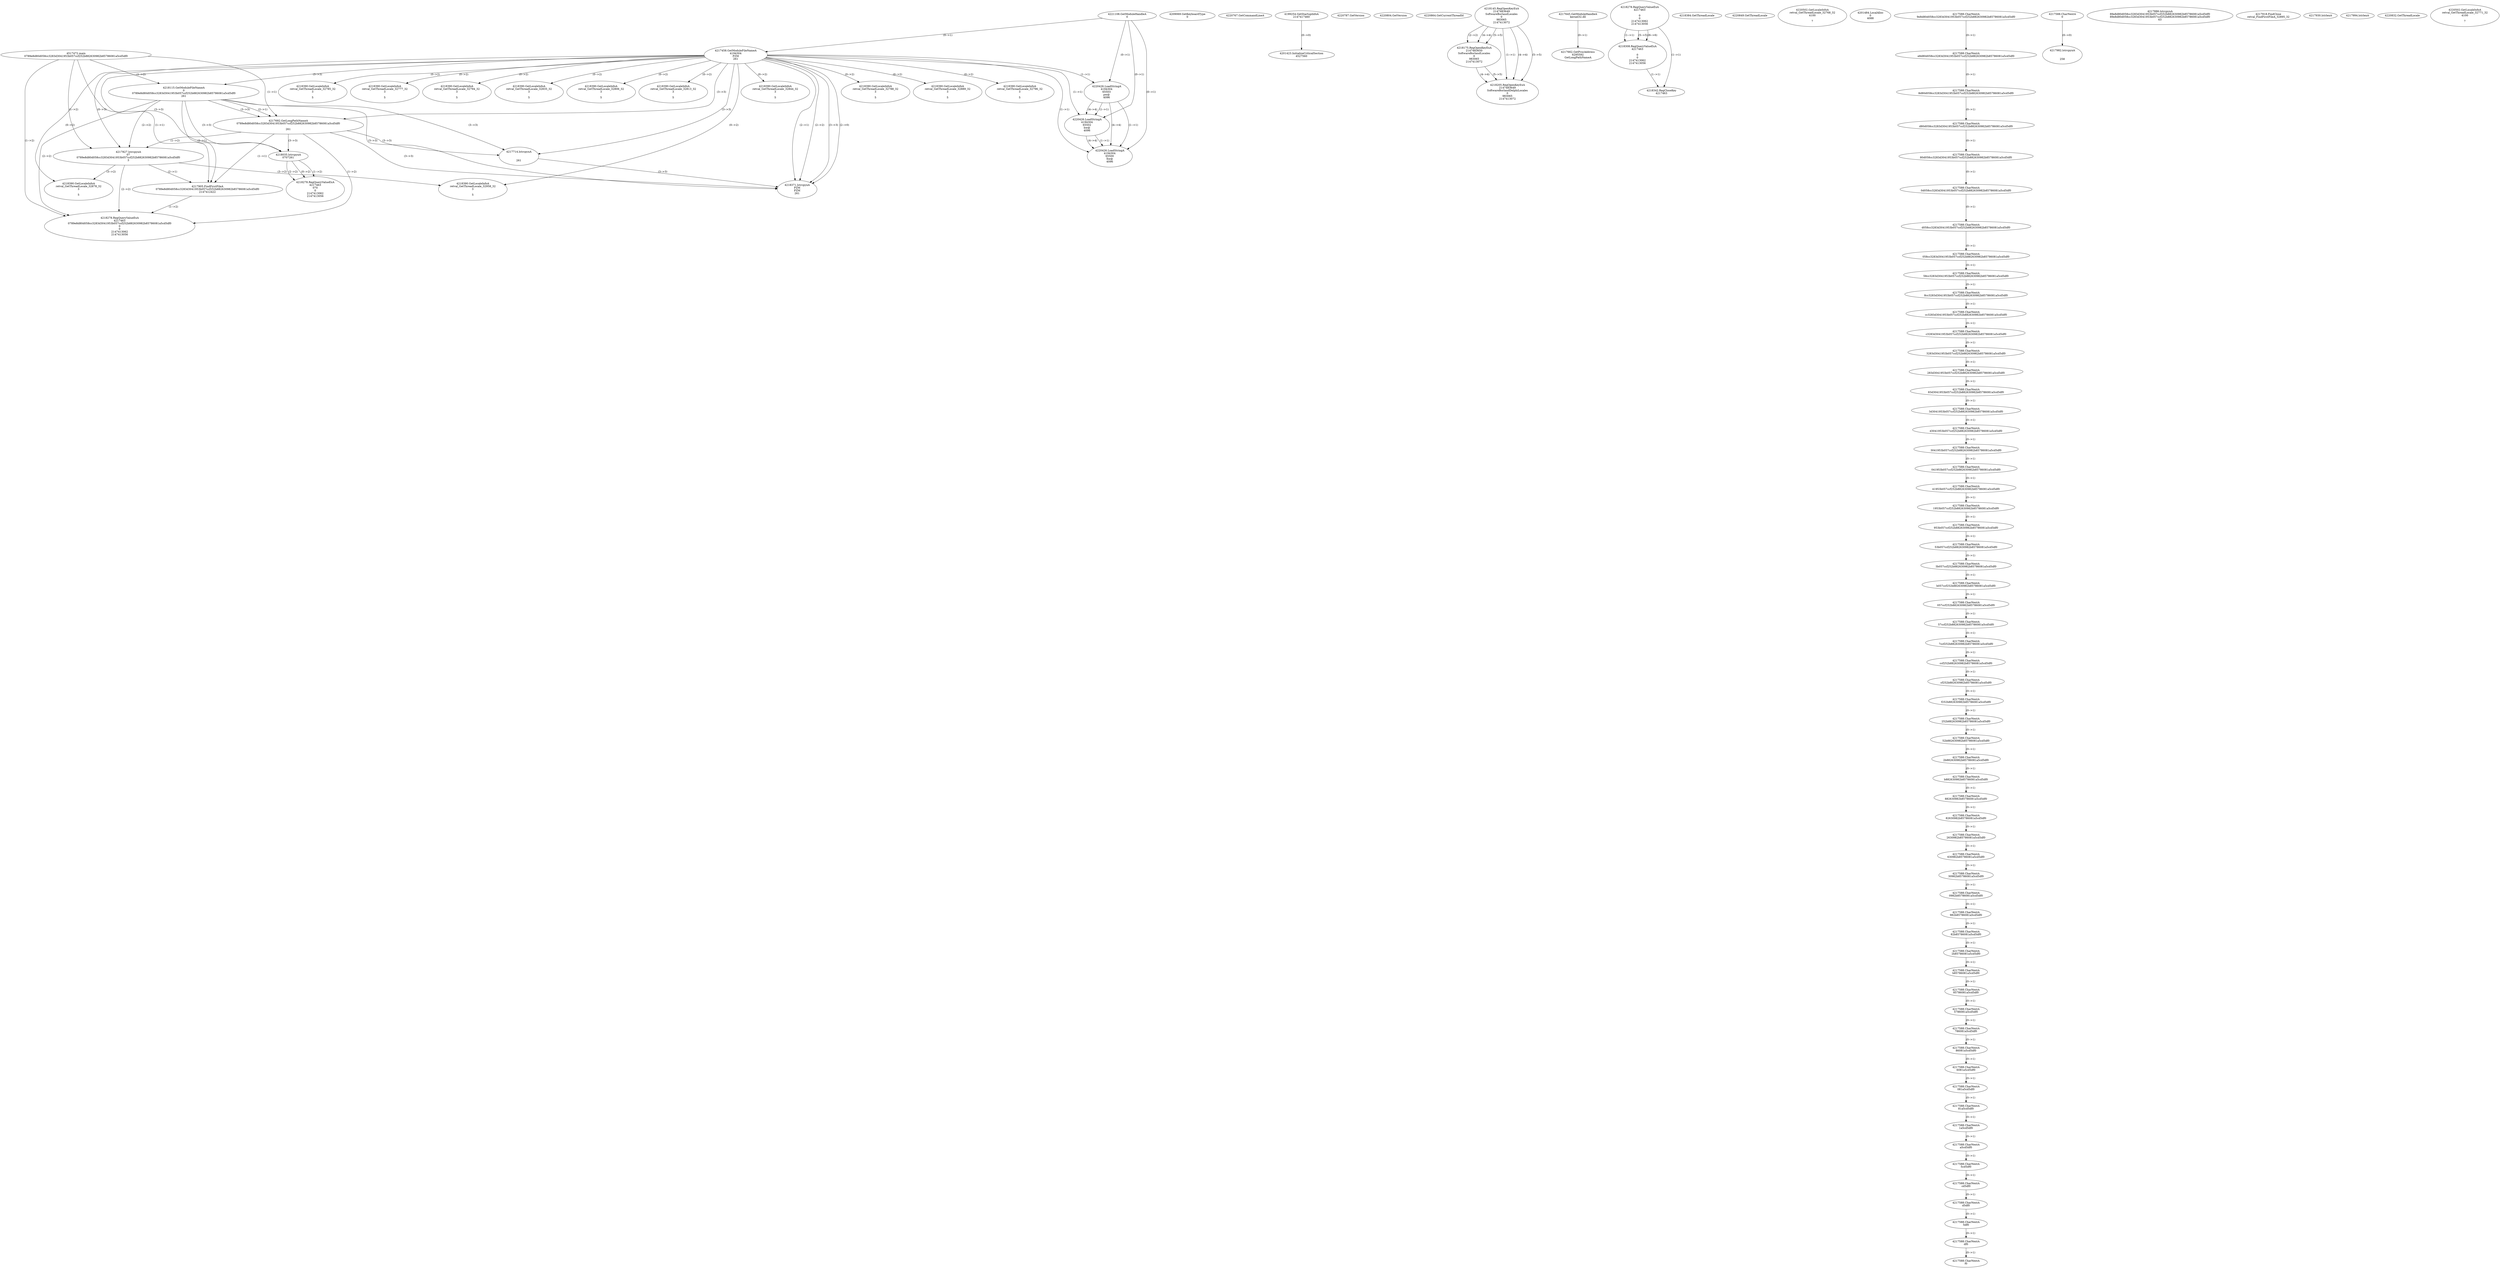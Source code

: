 // Global SCDG with merge call
digraph {
	0 [label="4517472.main
0789e8d80d058cc3283d3041953b057ccf252b882630982b85786081a5cd5df0"]
	1 [label="4221108.GetModuleHandleA
0"]
	2 [label="4209069.GetKeyboardType
0"]
	3 [label="4220767.GetCommandLineA
"]
	4 [label="4199254.GetStartupInfoA
2147417460"]
	5 [label="4220787.GetVersion
"]
	6 [label="4220804.GetVersion
"]
	7 [label="4220864.GetCurrentThreadId
"]
	8 [label="4217458.GetModuleFileNameA
4194304
PZM
261"]
	1 -> 8 [label="(0-->1)"]
	9 [label="4218115.GetModuleFileNameA
0
0789e8d80d058cc3283d3041953b057ccf252b882630982b85786081a5cd5df0
261"]
	0 -> 9 [label="(1-->2)"]
	8 -> 9 [label="(3-->3)"]
	10 [label="4218145.RegOpenKeyExA
2147483649
Software\Borland\Locales
0
983065
2147413072"]
	11 [label="4218175.RegOpenKeyExA
2147483650
Software\Borland\Locales
0
983065
2147413072"]
	10 -> 11 [label="(2-->2)"]
	10 -> 11 [label="(4-->4)"]
	10 -> 11 [label="(5-->5)"]
	12 [label="4217645.GetModuleHandleA
kernel32.dll"]
	13 [label="4217662.GetProcAddress
6295592
GetLongPathNameA"]
	12 -> 13 [label="(0-->1)"]
	14 [label="4217692.GetLongPathNameA
0789e8d80d058cc3283d3041953b057ccf252b882630982b85786081a5cd5df0

261"]
	0 -> 14 [label="(1-->1)"]
	9 -> 14 [label="(2-->1)"]
	8 -> 14 [label="(3-->3)"]
	9 -> 14 [label="(3-->3)"]
	15 [label="4217714.lstrcpynA


261"]
	8 -> 15 [label="(3-->3)"]
	9 -> 15 [label="(3-->3)"]
	14 -> 15 [label="(3-->3)"]
	16 [label="4218278.RegQueryValueExA
4217463

0
0
2147413062
2147413056"]
	17 [label="4218308.RegQueryValueExA
4217463

0
0
2147413062
2147413056"]
	16 -> 17 [label="(1-->1)"]
	16 -> 17 [label="(5-->5)"]
	16 -> 17 [label="(6-->6)"]
	18 [label="4218342.RegCloseKey
4217463"]
	16 -> 18 [label="(1-->1)"]
	17 -> 18 [label="(1-->1)"]
	19 [label="4218371.lstrcpynA
PZM
PZM
261"]
	8 -> 19 [label="(2-->1)"]
	8 -> 19 [label="(2-->2)"]
	8 -> 19 [label="(3-->3)"]
	9 -> 19 [label="(3-->3)"]
	14 -> 19 [label="(3-->3)"]
	15 -> 19 [label="(3-->3)"]
	8 -> 19 [label="(2-->0)"]
	20 [label="4218384.GetThreadLocale
"]
	21 [label="4218390.GetLocaleInfoA
retval_GetThreadLocale_32844_32
3

5"]
	8 -> 21 [label="(0-->2)"]
	22 [label="4220426.LoadStringA
4194304
65503
pw@
4096"]
	1 -> 22 [label="(0-->1)"]
	8 -> 22 [label="(1-->1)"]
	23 [label="4218390.GetLocaleInfoA
retval_GetThreadLocale_32788_32
3

5"]
	8 -> 23 [label="(0-->2)"]
	24 [label="4220426.LoadStringA
4194304
65502
hw@
4096"]
	1 -> 24 [label="(0-->1)"]
	8 -> 24 [label="(1-->1)"]
	22 -> 24 [label="(1-->1)"]
	22 -> 24 [label="(4-->4)"]
	25 [label="4220849.GetThreadLocale
"]
	26 [label="4220502.GetLocaleInfoA
retval_GetThreadLocale_32768_32
4100

7"]
	27 [label="4218390.GetLocaleInfoA
retval_GetThreadLocale_32889_32
3

5"]
	8 -> 27 [label="(0-->2)"]
	28 [label="4201423.InitializeCriticalSection
4527560"]
	4 -> 28 [label="(0-->0)"]
	29 [label="4201484.LocalAlloc
0
4088"]
	30 [label="4218390.GetLocaleInfoA
retval_GetThreadLocale_32796_32
3

5"]
	8 -> 30 [label="(0-->2)"]
	31 [label="4220426.LoadStringA
4194304
65500
Xw@
4096"]
	1 -> 31 [label="(0-->1)"]
	8 -> 31 [label="(1-->1)"]
	22 -> 31 [label="(1-->1)"]
	24 -> 31 [label="(1-->1)"]
	22 -> 31 [label="(4-->4)"]
	24 -> 31 [label="(4-->4)"]
	32 [label="4217827.lstrcpynA
07
0789e8d80d058cc3283d3041953b057ccf252b882630982b85786081a5cd5df0
3"]
	0 -> 32 [label="(1-->2)"]
	9 -> 32 [label="(2-->2)"]
	14 -> 32 [label="(1-->2)"]
	8 -> 32 [label="(0-->3)"]
	33 [label="4217588.CharNextA
9e8d80d058cc3283d3041953b057ccf252b882630982b85786081a5cd5df0"]
	34 [label="4217588.CharNextA
e8d80d058cc3283d3041953b057ccf252b882630982b85786081a5cd5df0"]
	33 -> 34 [label="(0-->1)"]
	35 [label="4217588.CharNextA
8d80d058cc3283d3041953b057ccf252b882630982b85786081a5cd5df0"]
	34 -> 35 [label="(0-->1)"]
	36 [label="4217588.CharNextA
d80d058cc3283d3041953b057ccf252b882630982b85786081a5cd5df0"]
	35 -> 36 [label="(0-->1)"]
	37 [label="4217588.CharNextA
80d058cc3283d3041953b057ccf252b882630982b85786081a5cd5df0"]
	36 -> 37 [label="(0-->1)"]
	38 [label="4217588.CharNextA
0d058cc3283d3041953b057ccf252b882630982b85786081a5cd5df0"]
	37 -> 38 [label="(0-->1)"]
	39 [label="4217588.CharNextA
d058cc3283d3041953b057ccf252b882630982b85786081a5cd5df0"]
	38 -> 39 [label="(0-->1)"]
	40 [label="4217588.CharNextA
058cc3283d3041953b057ccf252b882630982b85786081a5cd5df0"]
	39 -> 40 [label="(0-->1)"]
	41 [label="4217588.CharNextA
58cc3283d3041953b057ccf252b882630982b85786081a5cd5df0"]
	40 -> 41 [label="(0-->1)"]
	42 [label="4217588.CharNextA
8cc3283d3041953b057ccf252b882630982b85786081a5cd5df0"]
	41 -> 42 [label="(0-->1)"]
	43 [label="4217588.CharNextA
cc3283d3041953b057ccf252b882630982b85786081a5cd5df0"]
	42 -> 43 [label="(0-->1)"]
	44 [label="4217588.CharNextA
c3283d3041953b057ccf252b882630982b85786081a5cd5df0"]
	43 -> 44 [label="(0-->1)"]
	45 [label="4217588.CharNextA
3283d3041953b057ccf252b882630982b85786081a5cd5df0"]
	44 -> 45 [label="(0-->1)"]
	46 [label="4217588.CharNextA
283d3041953b057ccf252b882630982b85786081a5cd5df0"]
	45 -> 46 [label="(0-->1)"]
	47 [label="4217588.CharNextA
83d3041953b057ccf252b882630982b85786081a5cd5df0"]
	46 -> 47 [label="(0-->1)"]
	48 [label="4217588.CharNextA
3d3041953b057ccf252b882630982b85786081a5cd5df0"]
	47 -> 48 [label="(0-->1)"]
	49 [label="4217588.CharNextA
d3041953b057ccf252b882630982b85786081a5cd5df0"]
	48 -> 49 [label="(0-->1)"]
	50 [label="4217588.CharNextA
3041953b057ccf252b882630982b85786081a5cd5df0"]
	49 -> 50 [label="(0-->1)"]
	51 [label="4217588.CharNextA
041953b057ccf252b882630982b85786081a5cd5df0"]
	50 -> 51 [label="(0-->1)"]
	52 [label="4217588.CharNextA
41953b057ccf252b882630982b85786081a5cd5df0"]
	51 -> 52 [label="(0-->1)"]
	53 [label="4217588.CharNextA
1953b057ccf252b882630982b85786081a5cd5df0"]
	52 -> 53 [label="(0-->1)"]
	54 [label="4217588.CharNextA
953b057ccf252b882630982b85786081a5cd5df0"]
	53 -> 54 [label="(0-->1)"]
	55 [label="4217588.CharNextA
53b057ccf252b882630982b85786081a5cd5df0"]
	54 -> 55 [label="(0-->1)"]
	56 [label="4217588.CharNextA
3b057ccf252b882630982b85786081a5cd5df0"]
	55 -> 56 [label="(0-->1)"]
	57 [label="4217588.CharNextA
b057ccf252b882630982b85786081a5cd5df0"]
	56 -> 57 [label="(0-->1)"]
	58 [label="4217588.CharNextA
057ccf252b882630982b85786081a5cd5df0"]
	57 -> 58 [label="(0-->1)"]
	59 [label="4217588.CharNextA
57ccf252b882630982b85786081a5cd5df0"]
	58 -> 59 [label="(0-->1)"]
	60 [label="4217588.CharNextA
7ccf252b882630982b85786081a5cd5df0"]
	59 -> 60 [label="(0-->1)"]
	61 [label="4217588.CharNextA
ccf252b882630982b85786081a5cd5df0"]
	60 -> 61 [label="(0-->1)"]
	62 [label="4217588.CharNextA
cf252b882630982b85786081a5cd5df0"]
	61 -> 62 [label="(0-->1)"]
	63 [label="4217588.CharNextA
f252b882630982b85786081a5cd5df0"]
	62 -> 63 [label="(0-->1)"]
	64 [label="4217588.CharNextA
252b882630982b85786081a5cd5df0"]
	63 -> 64 [label="(0-->1)"]
	65 [label="4217588.CharNextA
52b882630982b85786081a5cd5df0"]
	64 -> 65 [label="(0-->1)"]
	66 [label="4217588.CharNextA
2b882630982b85786081a5cd5df0"]
	65 -> 66 [label="(0-->1)"]
	67 [label="4217588.CharNextA
b882630982b85786081a5cd5df0"]
	66 -> 67 [label="(0-->1)"]
	68 [label="4217588.CharNextA
882630982b85786081a5cd5df0"]
	67 -> 68 [label="(0-->1)"]
	69 [label="4217588.CharNextA
82630982b85786081a5cd5df0"]
	68 -> 69 [label="(0-->1)"]
	70 [label="4217588.CharNextA
2630982b85786081a5cd5df0"]
	69 -> 70 [label="(0-->1)"]
	71 [label="4217588.CharNextA
630982b85786081a5cd5df0"]
	70 -> 71 [label="(0-->1)"]
	72 [label="4217588.CharNextA
30982b85786081a5cd5df0"]
	71 -> 72 [label="(0-->1)"]
	73 [label="4217588.CharNextA
0982b85786081a5cd5df0"]
	72 -> 73 [label="(0-->1)"]
	74 [label="4217588.CharNextA
982b85786081a5cd5df0"]
	73 -> 74 [label="(0-->1)"]
	75 [label="4217588.CharNextA
82b85786081a5cd5df0"]
	74 -> 75 [label="(0-->1)"]
	76 [label="4217588.CharNextA
2b85786081a5cd5df0"]
	75 -> 76 [label="(0-->1)"]
	77 [label="4217588.CharNextA
b85786081a5cd5df0"]
	76 -> 77 [label="(0-->1)"]
	78 [label="4217588.CharNextA
85786081a5cd5df0"]
	77 -> 78 [label="(0-->1)"]
	79 [label="4217588.CharNextA
5786081a5cd5df0"]
	78 -> 79 [label="(0-->1)"]
	80 [label="4217588.CharNextA
786081a5cd5df0"]
	79 -> 80 [label="(0-->1)"]
	81 [label="4217588.CharNextA
86081a5cd5df0"]
	80 -> 81 [label="(0-->1)"]
	82 [label="4217588.CharNextA
6081a5cd5df0"]
	81 -> 82 [label="(0-->1)"]
	83 [label="4217588.CharNextA
081a5cd5df0"]
	82 -> 83 [label="(0-->1)"]
	84 [label="4217588.CharNextA
81a5cd5df0"]
	83 -> 84 [label="(0-->1)"]
	85 [label="4217588.CharNextA
1a5cd5df0"]
	84 -> 85 [label="(0-->1)"]
	86 [label="4217588.CharNextA
a5cd5df0"]
	85 -> 86 [label="(0-->1)"]
	87 [label="4217588.CharNextA
5cd5df0"]
	86 -> 87 [label="(0-->1)"]
	88 [label="4217588.CharNextA
cd5df0"]
	87 -> 88 [label="(0-->1)"]
	89 [label="4217588.CharNextA
d5df0"]
	88 -> 89 [label="(0-->1)"]
	90 [label="4217588.CharNextA
5df0"]
	89 -> 90 [label="(0-->1)"]
	91 [label="4217588.CharNextA
df0"]
	90 -> 91 [label="(0-->1)"]
	92 [label="4217588.CharNextA
f0"]
	91 -> 92 [label="(0-->1)"]
	93 [label="4217588.CharNextA
0"]
	94 [label="4217886.lstrcpynA
89e8d80d058cc3283d3041953b057ccf252b882630982b85786081a5cd5df0
89e8d80d058cc3283d3041953b057ccf252b882630982b85786081a5cd5df0
63"]
	95 [label="4217905.FindFirstFileA
0789e8d80d058cc3283d3041953b057ccf252b882630982b85786081a5cd5df0
2147412422"]
	0 -> 95 [label="(1-->1)"]
	9 -> 95 [label="(2-->1)"]
	14 -> 95 [label="(1-->1)"]
	32 -> 95 [label="(2-->1)"]
	96 [label="4217918.FindClose
retval_FindFirstFileA_32895_32"]
	97 [label="4217930.lstrlenA
"]
	98 [label="4217982.lstrcpynA


258"]
	93 -> 98 [label="(0-->0)"]
	99 [label="4217994.lstrlenA
"]
	100 [label="4218035.lstrcpynA
07\
07\
261"]
	8 -> 100 [label="(3-->3)"]
	9 -> 100 [label="(3-->3)"]
	14 -> 100 [label="(3-->3)"]
	101 [label="4218278.RegQueryValueExA
4217463
07\
0
0
2147413062
2147413056"]
	100 -> 101 [label="(1-->2)"]
	100 -> 101 [label="(2-->2)"]
	100 -> 101 [label="(0-->2)"]
	102 [label="4218390.GetLocaleInfoA
retval_GetThreadLocale_32958_32
3

5"]
	8 -> 102 [label="(0-->2)"]
	32 -> 102 [label="(3-->2)"]
	103 [label="4218390.GetLocaleInfoA
retval_GetThreadLocale_32785_32
3

5"]
	8 -> 103 [label="(0-->2)"]
	104 [label="4218205.RegOpenKeyExA
2147483649
Software\Borland\Delphi\Locales
0
983065
2147413072"]
	10 -> 104 [label="(1-->1)"]
	10 -> 104 [label="(4-->4)"]
	11 -> 104 [label="(4-->4)"]
	10 -> 104 [label="(5-->5)"]
	11 -> 104 [label="(5-->5)"]
	105 [label="4218390.GetLocaleInfoA
retval_GetThreadLocale_32777_32
3

5"]
	8 -> 105 [label="(0-->2)"]
	106 [label="4218390.GetLocaleInfoA
retval_GetThreadLocale_32794_32
3

5"]
	8 -> 106 [label="(0-->2)"]
	107 [label="4218390.GetLocaleInfoA
retval_GetThreadLocale_32835_32
3

5"]
	8 -> 107 [label="(0-->2)"]
	108 [label="4218390.GetLocaleInfoA
retval_GetThreadLocale_32806_32
3

5"]
	8 -> 108 [label="(0-->2)"]
	109 [label="4220832.GetThreadLocale
"]
	110 [label="4220502.GetLocaleInfoA
retval_GetThreadLocale_32771_32
4100

7"]
	111 [label="4218390.GetLocaleInfoA
retval_GetThreadLocale_32813_32
3

5"]
	8 -> 111 [label="(0-->2)"]
	112 [label="4218278.RegQueryValueExA
4217463
0789e8d80d058cc3283d3041953b057ccf252b882630982b85786081a5cd5df0
0
0
2147413062
2147413056"]
	0 -> 112 [label="(1-->2)"]
	9 -> 112 [label="(2-->2)"]
	14 -> 112 [label="(1-->2)"]
	32 -> 112 [label="(2-->2)"]
	95 -> 112 [label="(1-->2)"]
	113 [label="4218390.GetLocaleInfoA
retval_GetThreadLocale_32878_32
3

5"]
	8 -> 113 [label="(0-->2)"]
	32 -> 113 [label="(3-->2)"]
}
